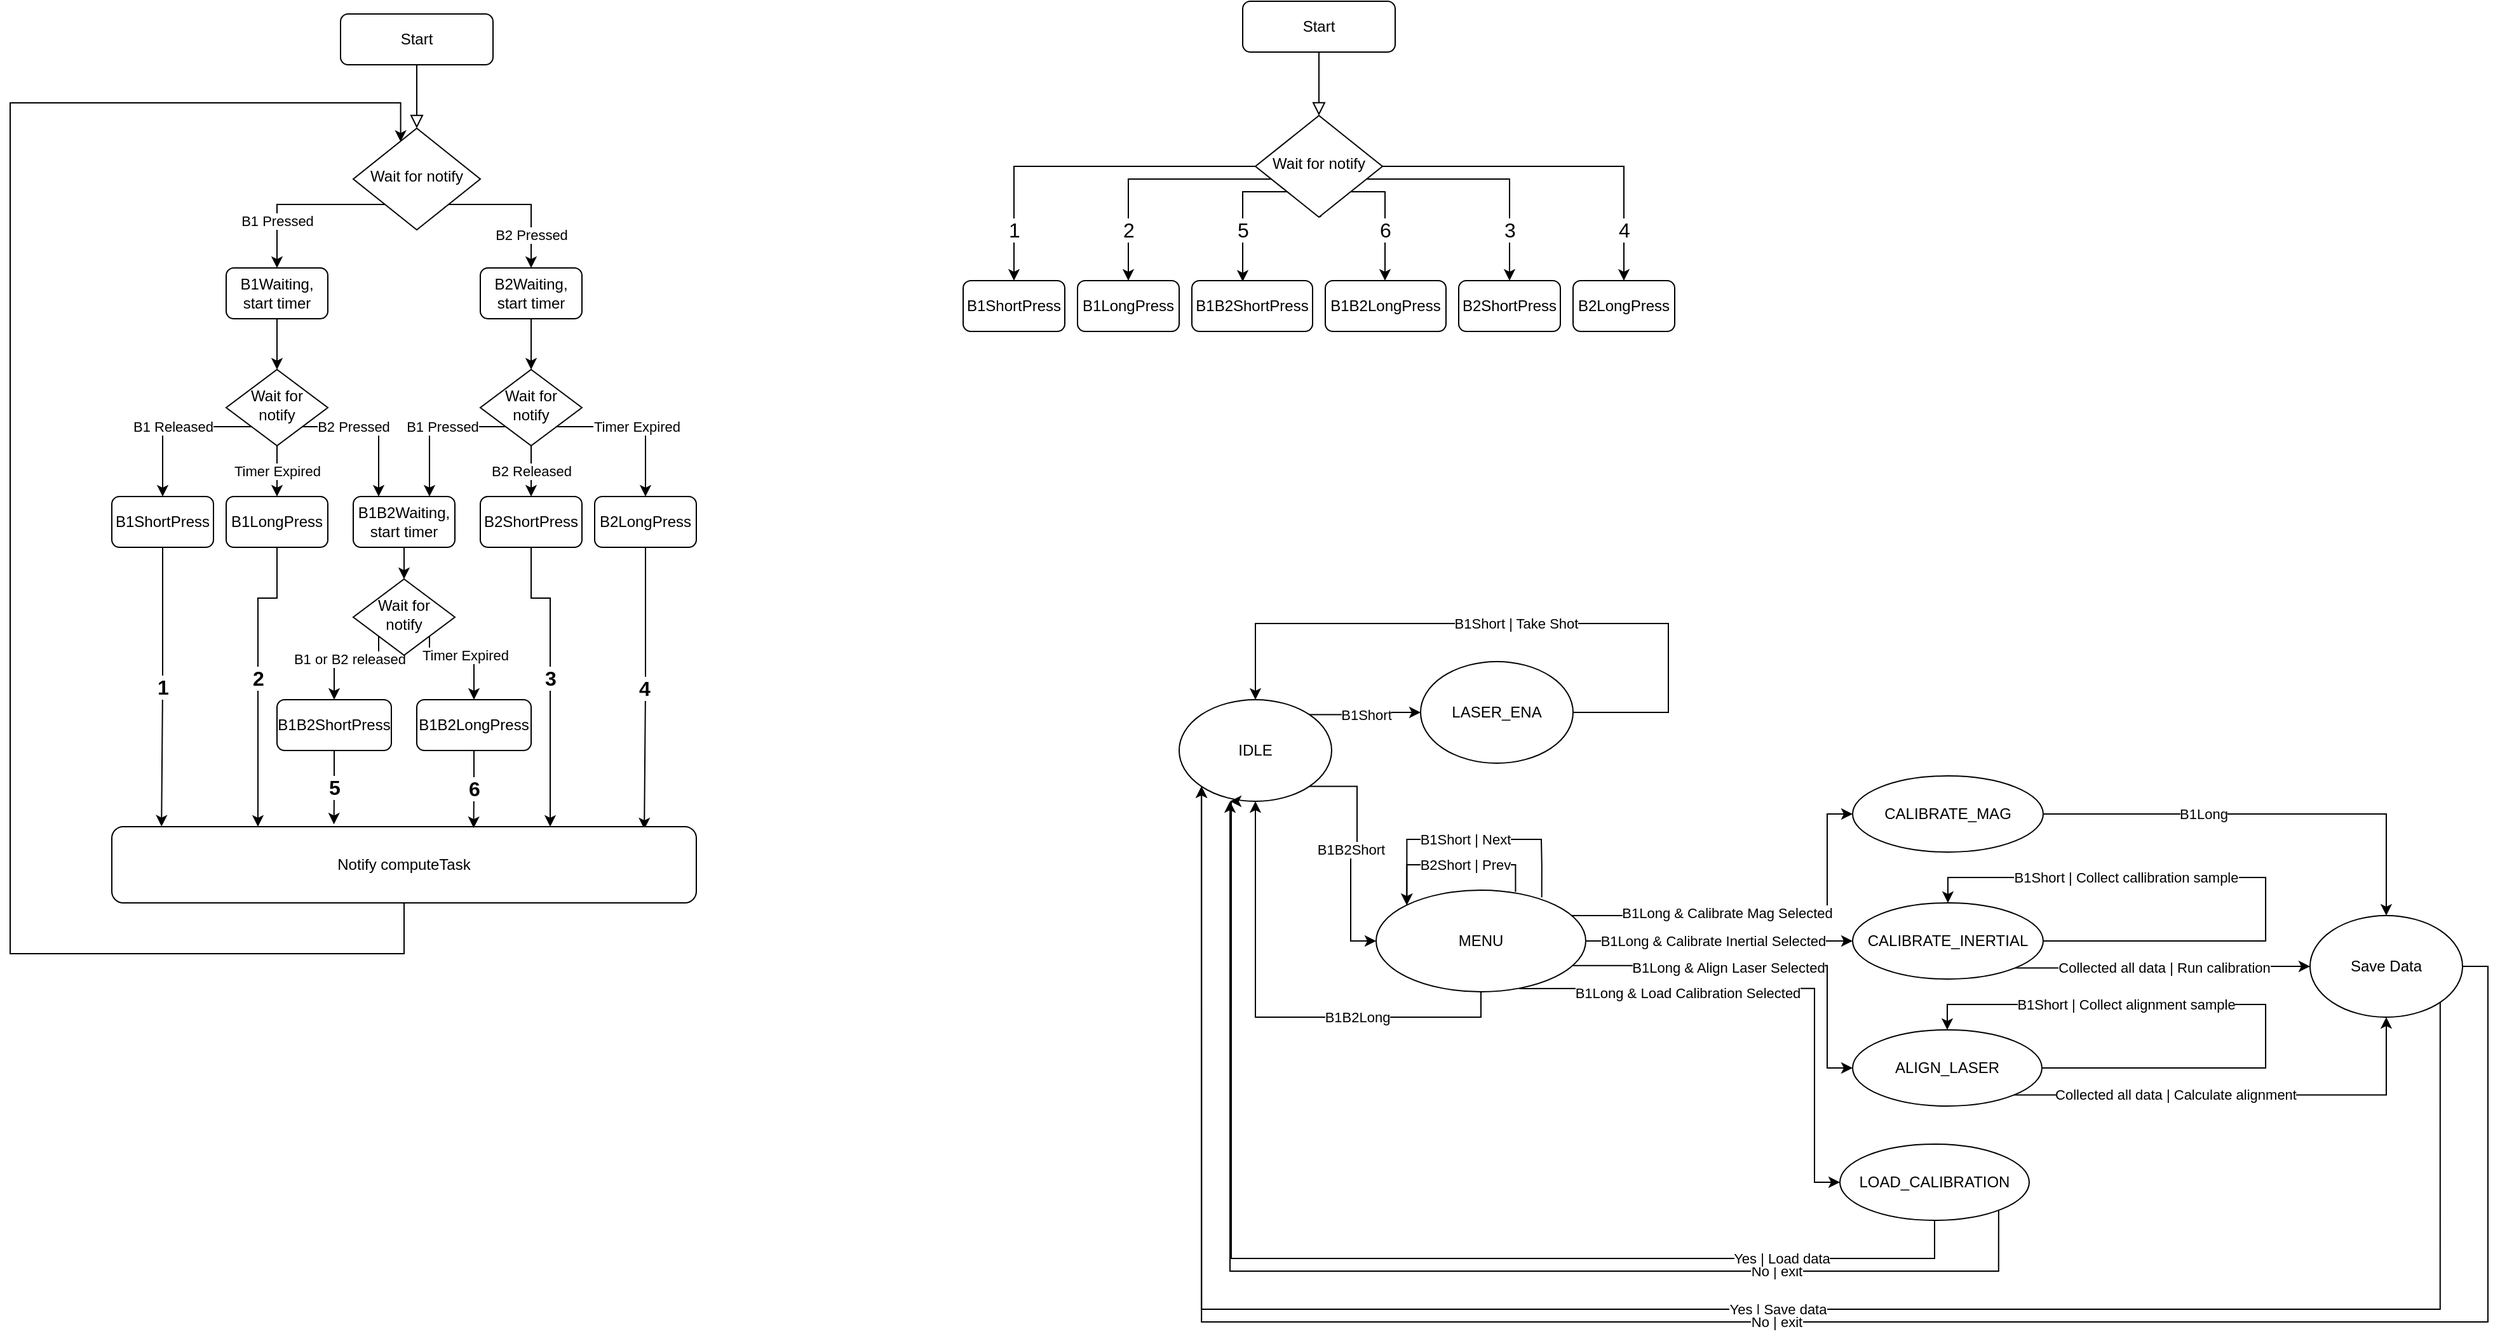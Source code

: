 <mxfile version="21.6.1" type="device">
  <diagram id="C5RBs43oDa-KdzZeNtuy" name="Page-1">
    <mxGraphModel dx="3827" dy="2049" grid="1" gridSize="10" guides="1" tooltips="1" connect="1" arrows="1" fold="1" page="1" pageScale="1" pageWidth="827" pageHeight="1169" math="0" shadow="0">
      <root>
        <mxCell id="WIyWlLk6GJQsqaUBKTNV-0" />
        <mxCell id="WIyWlLk6GJQsqaUBKTNV-1" parent="WIyWlLk6GJQsqaUBKTNV-0" />
        <mxCell id="WIyWlLk6GJQsqaUBKTNV-2" value="" style="rounded=0;html=1;jettySize=auto;orthogonalLoop=1;fontSize=11;endArrow=block;endFill=0;endSize=8;strokeWidth=1;shadow=0;labelBackgroundColor=none;edgeStyle=orthogonalEdgeStyle;" parent="WIyWlLk6GJQsqaUBKTNV-1" source="WIyWlLk6GJQsqaUBKTNV-3" target="WIyWlLk6GJQsqaUBKTNV-6" edge="1">
          <mxGeometry relative="1" as="geometry" />
        </mxCell>
        <mxCell id="WIyWlLk6GJQsqaUBKTNV-3" value="Start" style="rounded=1;whiteSpace=wrap;html=1;fontSize=12;glass=0;strokeWidth=1;shadow=0;" parent="WIyWlLk6GJQsqaUBKTNV-1" vertex="1">
          <mxGeometry x="-50" y="140" width="120" height="40" as="geometry" />
        </mxCell>
        <mxCell id="WIyWlLk6GJQsqaUBKTNV-6" value="Wait for notify" style="rhombus;whiteSpace=wrap;html=1;shadow=0;fontFamily=Helvetica;fontSize=12;align=center;strokeWidth=1;spacing=6;spacingTop=-4;" parent="WIyWlLk6GJQsqaUBKTNV-1" vertex="1">
          <mxGeometry x="-40" y="230" width="100" height="80" as="geometry" />
        </mxCell>
        <mxCell id="oFjfZr4AObZdsTJNsAlt-0" value="" style="rounded=0;html=1;jettySize=auto;orthogonalLoop=1;fontSize=11;endArrow=block;endFill=0;endSize=8;strokeWidth=1;shadow=0;labelBackgroundColor=none;edgeStyle=orthogonalEdgeStyle;" edge="1" parent="WIyWlLk6GJQsqaUBKTNV-1" source="oFjfZr4AObZdsTJNsAlt-1" target="oFjfZr4AObZdsTJNsAlt-4">
          <mxGeometry relative="1" as="geometry" />
        </mxCell>
        <mxCell id="oFjfZr4AObZdsTJNsAlt-1" value="Start" style="rounded=1;whiteSpace=wrap;html=1;fontSize=12;glass=0;strokeWidth=1;shadow=0;" vertex="1" parent="WIyWlLk6GJQsqaUBKTNV-1">
          <mxGeometry x="660" y="130" width="120" height="40" as="geometry" />
        </mxCell>
        <mxCell id="oFjfZr4AObZdsTJNsAlt-83" value="1" style="edgeStyle=orthogonalEdgeStyle;rounded=0;orthogonalLoop=1;jettySize=auto;html=1;exitX=0;exitY=0.5;exitDx=0;exitDy=0;entryX=0.5;entryY=0;entryDx=0;entryDy=0;fontSize=16;" edge="1" parent="WIyWlLk6GJQsqaUBKTNV-1" source="oFjfZr4AObZdsTJNsAlt-4" target="oFjfZr4AObZdsTJNsAlt-69">
          <mxGeometry x="0.714" relative="1" as="geometry">
            <mxPoint as="offset" />
          </mxGeometry>
        </mxCell>
        <mxCell id="oFjfZr4AObZdsTJNsAlt-84" value="2" style="edgeStyle=orthogonalEdgeStyle;rounded=0;orthogonalLoop=1;jettySize=auto;html=1;exitX=0;exitY=1;exitDx=0;exitDy=0;entryX=0.5;entryY=0;entryDx=0;entryDy=0;fontSize=16;" edge="1" parent="WIyWlLk6GJQsqaUBKTNV-1" source="oFjfZr4AObZdsTJNsAlt-4" target="oFjfZr4AObZdsTJNsAlt-71">
          <mxGeometry x="0.628" relative="1" as="geometry">
            <Array as="points">
              <mxPoint x="695" y="270" />
              <mxPoint x="570" y="270" />
            </Array>
            <mxPoint as="offset" />
          </mxGeometry>
        </mxCell>
        <mxCell id="oFjfZr4AObZdsTJNsAlt-85" value="3" style="edgeStyle=orthogonalEdgeStyle;rounded=0;orthogonalLoop=1;jettySize=auto;html=1;exitX=1;exitY=1;exitDx=0;exitDy=0;entryX=0.5;entryY=0;entryDx=0;entryDy=0;fontSize=16;" edge="1" parent="WIyWlLk6GJQsqaUBKTNV-1" source="oFjfZr4AObZdsTJNsAlt-4" target="oFjfZr4AObZdsTJNsAlt-73">
          <mxGeometry x="0.628" relative="1" as="geometry">
            <Array as="points">
              <mxPoint x="745" y="270" />
              <mxPoint x="870" y="270" />
            </Array>
            <mxPoint as="offset" />
          </mxGeometry>
        </mxCell>
        <mxCell id="oFjfZr4AObZdsTJNsAlt-86" value="4" style="edgeStyle=orthogonalEdgeStyle;rounded=0;orthogonalLoop=1;jettySize=auto;html=1;exitX=1;exitY=0.5;exitDx=0;exitDy=0;entryX=0.5;entryY=0;entryDx=0;entryDy=0;fontSize=16;" edge="1" parent="WIyWlLk6GJQsqaUBKTNV-1" source="oFjfZr4AObZdsTJNsAlt-4" target="oFjfZr4AObZdsTJNsAlt-72">
          <mxGeometry x="0.714" relative="1" as="geometry">
            <mxPoint as="offset" />
          </mxGeometry>
        </mxCell>
        <mxCell id="oFjfZr4AObZdsTJNsAlt-87" value="6" style="edgeStyle=orthogonalEdgeStyle;rounded=0;orthogonalLoop=1;jettySize=auto;html=1;exitX=0.5;exitY=1;exitDx=0;exitDy=0;fontSize=16;" edge="1" parent="WIyWlLk6GJQsqaUBKTNV-1" source="oFjfZr4AObZdsTJNsAlt-4" target="oFjfZr4AObZdsTJNsAlt-81">
          <mxGeometry x="0.437" relative="1" as="geometry">
            <Array as="points">
              <mxPoint x="720" y="280" />
              <mxPoint x="772" y="280" />
            </Array>
            <mxPoint as="offset" />
          </mxGeometry>
        </mxCell>
        <mxCell id="oFjfZr4AObZdsTJNsAlt-88" value="5" style="edgeStyle=orthogonalEdgeStyle;rounded=0;orthogonalLoop=1;jettySize=auto;html=1;exitX=0.5;exitY=1;exitDx=0;exitDy=0;entryX=0.408;entryY=0.019;entryDx=0;entryDy=0;entryPerimeter=0;fontSize=16;" edge="1" parent="WIyWlLk6GJQsqaUBKTNV-1">
          <mxGeometry x="0.464" relative="1" as="geometry">
            <mxPoint x="721.24" y="300" as="sourcePoint" />
            <mxPoint x="660.0" y="350.76" as="targetPoint" />
            <Array as="points">
              <mxPoint x="721" y="280" />
              <mxPoint x="660" y="280" />
            </Array>
            <mxPoint as="offset" />
          </mxGeometry>
        </mxCell>
        <mxCell id="oFjfZr4AObZdsTJNsAlt-4" value="Wait for notify" style="rhombus;whiteSpace=wrap;html=1;shadow=0;fontFamily=Helvetica;fontSize=12;align=center;strokeWidth=1;spacing=6;spacingTop=-4;" vertex="1" parent="WIyWlLk6GJQsqaUBKTNV-1">
          <mxGeometry x="670" y="220" width="100" height="80" as="geometry" />
        </mxCell>
        <mxCell id="oFjfZr4AObZdsTJNsAlt-30" value="B1 Pressed" style="edgeStyle=orthogonalEdgeStyle;rounded=0;orthogonalLoop=1;jettySize=auto;html=1;exitX=0;exitY=1;exitDx=0;exitDy=0;entryX=0.5;entryY=0;entryDx=0;entryDy=0;" edge="1" parent="WIyWlLk6GJQsqaUBKTNV-1" source="WIyWlLk6GJQsqaUBKTNV-6" target="oFjfZr4AObZdsTJNsAlt-26">
          <mxGeometry x="0.455" relative="1" as="geometry">
            <mxPoint x="-50" y="370" as="sourcePoint" />
            <Array as="points">
              <mxPoint x="-100" y="290" />
            </Array>
            <mxPoint as="offset" />
          </mxGeometry>
        </mxCell>
        <mxCell id="oFjfZr4AObZdsTJNsAlt-34" value="B2 Pressed" style="edgeStyle=orthogonalEdgeStyle;rounded=0;orthogonalLoop=1;jettySize=auto;html=1;exitX=1;exitY=1;exitDx=0;exitDy=0;entryX=0.5;entryY=0;entryDx=0;entryDy=0;" edge="1" parent="WIyWlLk6GJQsqaUBKTNV-1" source="WIyWlLk6GJQsqaUBKTNV-6" target="oFjfZr4AObZdsTJNsAlt-29">
          <mxGeometry x="0.538" relative="1" as="geometry">
            <mxPoint x="70" y="370" as="sourcePoint" />
            <Array as="points">
              <mxPoint x="100" y="290" />
            </Array>
            <mxPoint as="offset" />
          </mxGeometry>
        </mxCell>
        <mxCell id="oFjfZr4AObZdsTJNsAlt-39" value="" style="edgeStyle=orthogonalEdgeStyle;rounded=0;orthogonalLoop=1;jettySize=auto;html=1;" edge="1" parent="WIyWlLk6GJQsqaUBKTNV-1" source="oFjfZr4AObZdsTJNsAlt-26" target="oFjfZr4AObZdsTJNsAlt-36">
          <mxGeometry relative="1" as="geometry" />
        </mxCell>
        <mxCell id="oFjfZr4AObZdsTJNsAlt-26" value="B1Waiting, start timer" style="rounded=1;whiteSpace=wrap;html=1;" vertex="1" parent="WIyWlLk6GJQsqaUBKTNV-1">
          <mxGeometry x="-140" y="340" width="80" height="40" as="geometry" />
        </mxCell>
        <mxCell id="oFjfZr4AObZdsTJNsAlt-38" value="" style="edgeStyle=orthogonalEdgeStyle;rounded=0;orthogonalLoop=1;jettySize=auto;html=1;" edge="1" parent="WIyWlLk6GJQsqaUBKTNV-1" source="oFjfZr4AObZdsTJNsAlt-29" target="oFjfZr4AObZdsTJNsAlt-37">
          <mxGeometry relative="1" as="geometry" />
        </mxCell>
        <mxCell id="oFjfZr4AObZdsTJNsAlt-29" value="B2Waiting, start timer" style="rounded=1;whiteSpace=wrap;html=1;" vertex="1" parent="WIyWlLk6GJQsqaUBKTNV-1">
          <mxGeometry x="60" y="340" width="80" height="40" as="geometry" />
        </mxCell>
        <mxCell id="oFjfZr4AObZdsTJNsAlt-45" value="B1 Released" style="edgeStyle=orthogonalEdgeStyle;rounded=0;orthogonalLoop=1;jettySize=auto;html=1;exitX=0;exitY=1;exitDx=0;exitDy=0;entryX=0.5;entryY=0;entryDx=0;entryDy=0;" edge="1" parent="WIyWlLk6GJQsqaUBKTNV-1" source="oFjfZr4AObZdsTJNsAlt-36" target="oFjfZr4AObZdsTJNsAlt-42">
          <mxGeometry relative="1" as="geometry">
            <Array as="points">
              <mxPoint x="-190" y="465" />
            </Array>
          </mxGeometry>
        </mxCell>
        <mxCell id="oFjfZr4AObZdsTJNsAlt-46" value="B2 Pressed" style="edgeStyle=orthogonalEdgeStyle;rounded=0;orthogonalLoop=1;jettySize=auto;html=1;exitX=1;exitY=1;exitDx=0;exitDy=0;entryX=0.25;entryY=0;entryDx=0;entryDy=0;" edge="1" parent="WIyWlLk6GJQsqaUBKTNV-1" source="oFjfZr4AObZdsTJNsAlt-36" target="oFjfZr4AObZdsTJNsAlt-43">
          <mxGeometry x="-0.304" relative="1" as="geometry">
            <Array as="points">
              <mxPoint x="-20" y="465" />
            </Array>
            <mxPoint as="offset" />
          </mxGeometry>
        </mxCell>
        <mxCell id="oFjfZr4AObZdsTJNsAlt-54" value="Timer Expired" style="edgeStyle=orthogonalEdgeStyle;rounded=0;orthogonalLoop=1;jettySize=auto;html=1;" edge="1" parent="WIyWlLk6GJQsqaUBKTNV-1" source="oFjfZr4AObZdsTJNsAlt-36" target="oFjfZr4AObZdsTJNsAlt-47">
          <mxGeometry relative="1" as="geometry" />
        </mxCell>
        <mxCell id="oFjfZr4AObZdsTJNsAlt-36" value="Wait for notify" style="rhombus;whiteSpace=wrap;html=1;shadow=0;fontFamily=Helvetica;fontSize=12;align=center;strokeWidth=1;spacing=6;spacingTop=-4;" vertex="1" parent="WIyWlLk6GJQsqaUBKTNV-1">
          <mxGeometry x="-140" y="420" width="80" height="60" as="geometry" />
        </mxCell>
        <mxCell id="oFjfZr4AObZdsTJNsAlt-51" value="B1 Pressed" style="edgeStyle=orthogonalEdgeStyle;rounded=0;orthogonalLoop=1;jettySize=auto;html=1;exitX=0;exitY=1;exitDx=0;exitDy=0;entryX=0.75;entryY=0;entryDx=0;entryDy=0;" edge="1" parent="WIyWlLk6GJQsqaUBKTNV-1" source="oFjfZr4AObZdsTJNsAlt-37" target="oFjfZr4AObZdsTJNsAlt-43">
          <mxGeometry x="-0.13" relative="1" as="geometry">
            <mxPoint as="offset" />
          </mxGeometry>
        </mxCell>
        <mxCell id="oFjfZr4AObZdsTJNsAlt-52" value="B2 Released" style="edgeStyle=orthogonalEdgeStyle;rounded=0;orthogonalLoop=1;jettySize=auto;html=1;exitX=0.5;exitY=1;exitDx=0;exitDy=0;entryX=0.5;entryY=0;entryDx=0;entryDy=0;" edge="1" parent="WIyWlLk6GJQsqaUBKTNV-1" source="oFjfZr4AObZdsTJNsAlt-37" target="oFjfZr4AObZdsTJNsAlt-50">
          <mxGeometry relative="1" as="geometry" />
        </mxCell>
        <mxCell id="oFjfZr4AObZdsTJNsAlt-53" value="Timer Expired" style="edgeStyle=orthogonalEdgeStyle;rounded=0;orthogonalLoop=1;jettySize=auto;html=1;exitX=1;exitY=1;exitDx=0;exitDy=0;entryX=0.5;entryY=0;entryDx=0;entryDy=0;" edge="1" parent="WIyWlLk6GJQsqaUBKTNV-1" source="oFjfZr4AObZdsTJNsAlt-37" target="oFjfZr4AObZdsTJNsAlt-49">
          <mxGeometry relative="1" as="geometry" />
        </mxCell>
        <mxCell id="oFjfZr4AObZdsTJNsAlt-37" value="Wait for notify" style="rhombus;whiteSpace=wrap;html=1;shadow=0;fontFamily=Helvetica;fontSize=12;align=center;strokeWidth=1;spacing=6;spacingTop=-4;" vertex="1" parent="WIyWlLk6GJQsqaUBKTNV-1">
          <mxGeometry x="60" y="420" width="80" height="60" as="geometry" />
        </mxCell>
        <mxCell id="oFjfZr4AObZdsTJNsAlt-56" value="1" style="edgeStyle=orthogonalEdgeStyle;rounded=0;orthogonalLoop=1;jettySize=auto;html=1;exitX=0.5;exitY=1;exitDx=0;exitDy=0;entryX=0.085;entryY=-0.003;entryDx=0;entryDy=0;entryPerimeter=0;fontStyle=1;strokeWidth=1;fontSize=16;" edge="1" parent="WIyWlLk6GJQsqaUBKTNV-1" source="oFjfZr4AObZdsTJNsAlt-42" target="oFjfZr4AObZdsTJNsAlt-55">
          <mxGeometry relative="1" as="geometry" />
        </mxCell>
        <mxCell id="oFjfZr4AObZdsTJNsAlt-42" value="B1ShortPress" style="rounded=1;whiteSpace=wrap;html=1;" vertex="1" parent="WIyWlLk6GJQsqaUBKTNV-1">
          <mxGeometry x="-230" y="520" width="80" height="40" as="geometry" />
        </mxCell>
        <mxCell id="oFjfZr4AObZdsTJNsAlt-63" value="" style="edgeStyle=orthogonalEdgeStyle;rounded=0;orthogonalLoop=1;jettySize=auto;html=1;" edge="1" parent="WIyWlLk6GJQsqaUBKTNV-1" source="oFjfZr4AObZdsTJNsAlt-43" target="oFjfZr4AObZdsTJNsAlt-62">
          <mxGeometry relative="1" as="geometry" />
        </mxCell>
        <mxCell id="oFjfZr4AObZdsTJNsAlt-43" value="B1B2Waiting, start timer" style="rounded=1;whiteSpace=wrap;html=1;" vertex="1" parent="WIyWlLk6GJQsqaUBKTNV-1">
          <mxGeometry x="-40" y="520" width="80" height="40" as="geometry" />
        </mxCell>
        <mxCell id="oFjfZr4AObZdsTJNsAlt-57" value="2" style="edgeStyle=orthogonalEdgeStyle;rounded=0;orthogonalLoop=1;jettySize=auto;html=1;exitX=0.5;exitY=1;exitDx=0;exitDy=0;entryX=0.25;entryY=0;entryDx=0;entryDy=0;fontStyle=1;strokeWidth=1;fontSize=16;" edge="1" parent="WIyWlLk6GJQsqaUBKTNV-1" source="oFjfZr4AObZdsTJNsAlt-47" target="oFjfZr4AObZdsTJNsAlt-55">
          <mxGeometry relative="1" as="geometry">
            <Array as="points">
              <mxPoint x="-100" y="600" />
              <mxPoint x="-115" y="600" />
            </Array>
          </mxGeometry>
        </mxCell>
        <mxCell id="oFjfZr4AObZdsTJNsAlt-47" value="B1LongPress" style="rounded=1;whiteSpace=wrap;html=1;" vertex="1" parent="WIyWlLk6GJQsqaUBKTNV-1">
          <mxGeometry x="-140" y="520" width="80" height="40" as="geometry" />
        </mxCell>
        <mxCell id="oFjfZr4AObZdsTJNsAlt-60" value="4" style="edgeStyle=orthogonalEdgeStyle;rounded=0;orthogonalLoop=1;jettySize=auto;html=1;exitX=0.5;exitY=1;exitDx=0;exitDy=0;entryX=0.911;entryY=0.033;entryDx=0;entryDy=0;entryPerimeter=0;fontStyle=1;strokeWidth=1;fontSize=16;" edge="1" parent="WIyWlLk6GJQsqaUBKTNV-1" source="oFjfZr4AObZdsTJNsAlt-49" target="oFjfZr4AObZdsTJNsAlt-55">
          <mxGeometry relative="1" as="geometry">
            <mxPoint x="192" y="730" as="targetPoint" />
          </mxGeometry>
        </mxCell>
        <mxCell id="oFjfZr4AObZdsTJNsAlt-49" value="B2LongPress" style="rounded=1;whiteSpace=wrap;html=1;" vertex="1" parent="WIyWlLk6GJQsqaUBKTNV-1">
          <mxGeometry x="150" y="520" width="80" height="40" as="geometry" />
        </mxCell>
        <mxCell id="oFjfZr4AObZdsTJNsAlt-59" value="3" style="edgeStyle=orthogonalEdgeStyle;rounded=0;orthogonalLoop=1;jettySize=auto;html=1;exitX=0.5;exitY=1;exitDx=0;exitDy=0;entryX=0.75;entryY=0;entryDx=0;entryDy=0;fontStyle=1;strokeWidth=1;fontSize=16;" edge="1" parent="WIyWlLk6GJQsqaUBKTNV-1" source="oFjfZr4AObZdsTJNsAlt-50" target="oFjfZr4AObZdsTJNsAlt-55">
          <mxGeometry relative="1" as="geometry">
            <Array as="points">
              <mxPoint x="100" y="600" />
              <mxPoint x="115" y="600" />
            </Array>
          </mxGeometry>
        </mxCell>
        <mxCell id="oFjfZr4AObZdsTJNsAlt-50" value="B2ShortPress" style="rounded=1;whiteSpace=wrap;html=1;" vertex="1" parent="WIyWlLk6GJQsqaUBKTNV-1">
          <mxGeometry x="60" y="520" width="80" height="40" as="geometry" />
        </mxCell>
        <mxCell id="oFjfZr4AObZdsTJNsAlt-66" style="edgeStyle=orthogonalEdgeStyle;rounded=0;orthogonalLoop=1;jettySize=auto;html=1;exitX=0.5;exitY=1;exitDx=0;exitDy=0;entryX=0.373;entryY=0.133;entryDx=0;entryDy=0;entryPerimeter=0;" edge="1" parent="WIyWlLk6GJQsqaUBKTNV-1" source="oFjfZr4AObZdsTJNsAlt-55" target="WIyWlLk6GJQsqaUBKTNV-6">
          <mxGeometry relative="1" as="geometry">
            <Array as="points">
              <mxPoint y="880" />
              <mxPoint x="-310" y="880" />
              <mxPoint x="-310" y="210" />
              <mxPoint x="-3" y="210" />
            </Array>
          </mxGeometry>
        </mxCell>
        <mxCell id="oFjfZr4AObZdsTJNsAlt-55" value="Notify computeTask" style="rounded=1;whiteSpace=wrap;html=1;" vertex="1" parent="WIyWlLk6GJQsqaUBKTNV-1">
          <mxGeometry x="-230" y="780" width="460" height="60" as="geometry" />
        </mxCell>
        <mxCell id="oFjfZr4AObZdsTJNsAlt-64" value="B1 or B2 released" style="edgeStyle=orthogonalEdgeStyle;rounded=0;orthogonalLoop=1;jettySize=auto;html=1;exitX=0;exitY=1;exitDx=0;exitDy=0;entryX=0.5;entryY=0;entryDx=0;entryDy=0;" edge="1" parent="WIyWlLk6GJQsqaUBKTNV-1" source="oFjfZr4AObZdsTJNsAlt-62" target="oFjfZr4AObZdsTJNsAlt-74">
          <mxGeometry x="-0.097" y="3" relative="1" as="geometry">
            <Array as="points">
              <mxPoint x="-20" y="645" />
              <mxPoint x="-55" y="645" />
            </Array>
            <mxPoint as="offset" />
          </mxGeometry>
        </mxCell>
        <mxCell id="oFjfZr4AObZdsTJNsAlt-65" value="Timer Expired" style="edgeStyle=orthogonalEdgeStyle;rounded=0;orthogonalLoop=1;jettySize=auto;html=1;exitX=1;exitY=1;exitDx=0;exitDy=0;entryX=0.5;entryY=0;entryDx=0;entryDy=0;" edge="1" parent="WIyWlLk6GJQsqaUBKTNV-1" source="oFjfZr4AObZdsTJNsAlt-62" target="oFjfZr4AObZdsTJNsAlt-75">
          <mxGeometry relative="1" as="geometry">
            <mxPoint x="60" y="730" as="targetPoint" />
            <Array as="points">
              <mxPoint x="20" y="645" />
              <mxPoint x="55" y="645" />
            </Array>
          </mxGeometry>
        </mxCell>
        <mxCell id="oFjfZr4AObZdsTJNsAlt-62" value="Wait for notify" style="rhombus;whiteSpace=wrap;html=1;shadow=0;fontFamily=Helvetica;fontSize=12;align=center;strokeWidth=1;spacing=6;spacingTop=-4;" vertex="1" parent="WIyWlLk6GJQsqaUBKTNV-1">
          <mxGeometry x="-40" y="585" width="80" height="60" as="geometry" />
        </mxCell>
        <mxCell id="oFjfZr4AObZdsTJNsAlt-69" value="B1ShortPress" style="rounded=1;whiteSpace=wrap;html=1;" vertex="1" parent="WIyWlLk6GJQsqaUBKTNV-1">
          <mxGeometry x="440" y="350" width="80" height="40" as="geometry" />
        </mxCell>
        <mxCell id="oFjfZr4AObZdsTJNsAlt-71" value="B1LongPress" style="rounded=1;whiteSpace=wrap;html=1;" vertex="1" parent="WIyWlLk6GJQsqaUBKTNV-1">
          <mxGeometry x="530" y="350" width="80" height="40" as="geometry" />
        </mxCell>
        <mxCell id="oFjfZr4AObZdsTJNsAlt-72" value="B2LongPress" style="rounded=1;whiteSpace=wrap;html=1;" vertex="1" parent="WIyWlLk6GJQsqaUBKTNV-1">
          <mxGeometry x="920" y="350" width="80" height="40" as="geometry" />
        </mxCell>
        <mxCell id="oFjfZr4AObZdsTJNsAlt-73" value="B2ShortPress" style="rounded=1;whiteSpace=wrap;html=1;" vertex="1" parent="WIyWlLk6GJQsqaUBKTNV-1">
          <mxGeometry x="830" y="350" width="80" height="40" as="geometry" />
        </mxCell>
        <mxCell id="oFjfZr4AObZdsTJNsAlt-80" value="5" style="edgeStyle=orthogonalEdgeStyle;rounded=0;orthogonalLoop=1;jettySize=auto;html=1;exitX=0.5;exitY=1;exitDx=0;exitDy=0;entryX=0.38;entryY=-0.031;entryDx=0;entryDy=0;entryPerimeter=0;fontStyle=1;strokeWidth=1;fontSize=16;" edge="1" parent="WIyWlLk6GJQsqaUBKTNV-1" source="oFjfZr4AObZdsTJNsAlt-74" target="oFjfZr4AObZdsTJNsAlt-55">
          <mxGeometry relative="1" as="geometry" />
        </mxCell>
        <mxCell id="oFjfZr4AObZdsTJNsAlt-74" value="B1B2ShortPress" style="rounded=1;whiteSpace=wrap;html=1;" vertex="1" parent="WIyWlLk6GJQsqaUBKTNV-1">
          <mxGeometry x="-100" y="680" width="90" height="40" as="geometry" />
        </mxCell>
        <mxCell id="oFjfZr4AObZdsTJNsAlt-78" value="6" style="edgeStyle=orthogonalEdgeStyle;rounded=0;orthogonalLoop=1;jettySize=auto;html=1;exitX=0.5;exitY=1;exitDx=0;exitDy=0;entryX=0.619;entryY=0.018;entryDx=0;entryDy=0;entryPerimeter=0;fontStyle=1;strokeWidth=1;fontSize=16;" edge="1" parent="WIyWlLk6GJQsqaUBKTNV-1" source="oFjfZr4AObZdsTJNsAlt-75" target="oFjfZr4AObZdsTJNsAlt-55">
          <mxGeometry relative="1" as="geometry" />
        </mxCell>
        <mxCell id="oFjfZr4AObZdsTJNsAlt-75" value="B1B2LongPress" style="rounded=1;whiteSpace=wrap;html=1;" vertex="1" parent="WIyWlLk6GJQsqaUBKTNV-1">
          <mxGeometry x="10" y="680" width="90" height="40" as="geometry" />
        </mxCell>
        <mxCell id="oFjfZr4AObZdsTJNsAlt-81" value="B1B2LongPress" style="rounded=1;whiteSpace=wrap;html=1;" vertex="1" parent="WIyWlLk6GJQsqaUBKTNV-1">
          <mxGeometry x="725" y="350" width="95" height="40" as="geometry" />
        </mxCell>
        <mxCell id="oFjfZr4AObZdsTJNsAlt-82" value="B1B2ShortPress" style="rounded=1;whiteSpace=wrap;html=1;" vertex="1" parent="WIyWlLk6GJQsqaUBKTNV-1">
          <mxGeometry x="620" y="350" width="95" height="40" as="geometry" />
        </mxCell>
        <mxCell id="oFjfZr4AObZdsTJNsAlt-102" value="B1Long &amp;amp; Align Laser Selected" style="edgeStyle=orthogonalEdgeStyle;rounded=0;orthogonalLoop=1;jettySize=auto;html=1;exitX=0.94;exitY=0.742;exitDx=0;exitDy=0;entryX=0;entryY=0.5;entryDx=0;entryDy=0;exitPerimeter=0;" edge="1" parent="WIyWlLk6GJQsqaUBKTNV-1" source="oFjfZr4AObZdsTJNsAlt-91" target="oFjfZr4AObZdsTJNsAlt-95">
          <mxGeometry x="-0.188" y="-2" relative="1" as="geometry">
            <Array as="points">
              <mxPoint x="1120" y="889" />
              <mxPoint x="1120" y="970" />
            </Array>
            <mxPoint as="offset" />
          </mxGeometry>
        </mxCell>
        <mxCell id="oFjfZr4AObZdsTJNsAlt-107" value="B1Long &amp;amp; Calibrate Inertial Selected" style="edgeStyle=orthogonalEdgeStyle;rounded=0;orthogonalLoop=1;jettySize=auto;html=1;exitX=1;exitY=0.5;exitDx=0;exitDy=0;entryX=0;entryY=0.5;entryDx=0;entryDy=0;" edge="1" parent="WIyWlLk6GJQsqaUBKTNV-1" source="oFjfZr4AObZdsTJNsAlt-91" target="oFjfZr4AObZdsTJNsAlt-94">
          <mxGeometry x="-0.048" relative="1" as="geometry">
            <mxPoint as="offset" />
          </mxGeometry>
        </mxCell>
        <mxCell id="oFjfZr4AObZdsTJNsAlt-108" value="B1Long &amp;amp; Calibrate Mag Selected" style="edgeStyle=orthogonalEdgeStyle;rounded=0;orthogonalLoop=1;jettySize=auto;html=1;exitX=0.937;exitY=0.268;exitDx=0;exitDy=0;entryX=0;entryY=0.5;entryDx=0;entryDy=0;exitPerimeter=0;" edge="1" parent="WIyWlLk6GJQsqaUBKTNV-1" source="oFjfZr4AObZdsTJNsAlt-91" target="oFjfZr4AObZdsTJNsAlt-96">
          <mxGeometry x="-0.188" y="2" relative="1" as="geometry">
            <Array as="points">
              <mxPoint x="920" y="850" />
              <mxPoint x="1120" y="850" />
              <mxPoint x="1120" y="770" />
            </Array>
            <mxPoint as="offset" />
          </mxGeometry>
        </mxCell>
        <mxCell id="oFjfZr4AObZdsTJNsAlt-117" value="B1B2Long" style="edgeStyle=orthogonalEdgeStyle;rounded=0;orthogonalLoop=1;jettySize=auto;html=1;exitX=0.5;exitY=1;exitDx=0;exitDy=0;entryX=0.5;entryY=1;entryDx=0;entryDy=0;" edge="1" parent="WIyWlLk6GJQsqaUBKTNV-1" source="oFjfZr4AObZdsTJNsAlt-91" target="oFjfZr4AObZdsTJNsAlt-92">
          <mxGeometry x="-0.359" relative="1" as="geometry">
            <mxPoint as="offset" />
          </mxGeometry>
        </mxCell>
        <mxCell id="oFjfZr4AObZdsTJNsAlt-150" style="edgeStyle=orthogonalEdgeStyle;rounded=0;orthogonalLoop=1;jettySize=auto;html=1;exitX=0.683;exitY=0.968;exitDx=0;exitDy=0;entryX=0;entryY=0.5;entryDx=0;entryDy=0;exitPerimeter=0;" edge="1" parent="WIyWlLk6GJQsqaUBKTNV-1" source="oFjfZr4AObZdsTJNsAlt-91" target="oFjfZr4AObZdsTJNsAlt-149">
          <mxGeometry relative="1" as="geometry">
            <Array as="points">
              <mxPoint x="1110" y="907" />
              <mxPoint x="1110" y="1060" />
            </Array>
          </mxGeometry>
        </mxCell>
        <mxCell id="oFjfZr4AObZdsTJNsAlt-157" value="B1Long &amp;amp; Load Calibration Selected" style="edgeLabel;html=1;align=center;verticalAlign=middle;resizable=0;points=[];" vertex="1" connectable="0" parent="oFjfZr4AObZdsTJNsAlt-150">
          <mxGeometry x="0.103" y="4" relative="1" as="geometry">
            <mxPoint x="-91" y="7" as="offset" />
          </mxGeometry>
        </mxCell>
        <mxCell id="oFjfZr4AObZdsTJNsAlt-91" value="MENU" style="ellipse;whiteSpace=wrap;html=1;" vertex="1" parent="WIyWlLk6GJQsqaUBKTNV-1">
          <mxGeometry x="765" y="830" width="165" height="80" as="geometry" />
        </mxCell>
        <mxCell id="oFjfZr4AObZdsTJNsAlt-103" value="B1Short" style="edgeStyle=orthogonalEdgeStyle;rounded=0;orthogonalLoop=1;jettySize=auto;html=1;exitX=1;exitY=0;exitDx=0;exitDy=0;entryX=0;entryY=0.5;entryDx=0;entryDy=0;" edge="1" parent="WIyWlLk6GJQsqaUBKTNV-1" source="oFjfZr4AObZdsTJNsAlt-92" target="oFjfZr4AObZdsTJNsAlt-93">
          <mxGeometry relative="1" as="geometry" />
        </mxCell>
        <mxCell id="oFjfZr4AObZdsTJNsAlt-104" value="B1B2Short" style="edgeStyle=orthogonalEdgeStyle;rounded=0;orthogonalLoop=1;jettySize=auto;html=1;exitX=1;exitY=1;exitDx=0;exitDy=0;entryX=0;entryY=0.5;entryDx=0;entryDy=0;" edge="1" parent="WIyWlLk6GJQsqaUBKTNV-1" source="oFjfZr4AObZdsTJNsAlt-92" target="oFjfZr4AObZdsTJNsAlt-91">
          <mxGeometry relative="1" as="geometry" />
        </mxCell>
        <mxCell id="oFjfZr4AObZdsTJNsAlt-92" value="IDLE" style="ellipse;whiteSpace=wrap;html=1;" vertex="1" parent="WIyWlLk6GJQsqaUBKTNV-1">
          <mxGeometry x="610" y="680" width="120" height="80" as="geometry" />
        </mxCell>
        <mxCell id="oFjfZr4AObZdsTJNsAlt-123" value="B1Short | Take Shot" style="edgeStyle=orthogonalEdgeStyle;rounded=0;orthogonalLoop=1;jettySize=auto;html=1;exitX=1;exitY=0.5;exitDx=0;exitDy=0;entryX=0.5;entryY=0;entryDx=0;entryDy=0;" edge="1" parent="WIyWlLk6GJQsqaUBKTNV-1" source="oFjfZr4AObZdsTJNsAlt-93" target="oFjfZr4AObZdsTJNsAlt-92">
          <mxGeometry relative="1" as="geometry">
            <Array as="points">
              <mxPoint x="995" y="690" />
              <mxPoint x="995" y="620" />
              <mxPoint x="670" y="620" />
            </Array>
          </mxGeometry>
        </mxCell>
        <mxCell id="oFjfZr4AObZdsTJNsAlt-93" value="LASER_ENA" style="ellipse;whiteSpace=wrap;html=1;" vertex="1" parent="WIyWlLk6GJQsqaUBKTNV-1">
          <mxGeometry x="800" y="650" width="120" height="80" as="geometry" />
        </mxCell>
        <mxCell id="oFjfZr4AObZdsTJNsAlt-141" value="Collected all data | Run calibration" style="edgeStyle=orthogonalEdgeStyle;rounded=0;orthogonalLoop=1;jettySize=auto;html=1;exitX=1;exitY=1;exitDx=0;exitDy=0;entryX=0;entryY=0.5;entryDx=0;entryDy=0;" edge="1" parent="WIyWlLk6GJQsqaUBKTNV-1" source="oFjfZr4AObZdsTJNsAlt-94" target="oFjfZr4AObZdsTJNsAlt-137">
          <mxGeometry relative="1" as="geometry" />
        </mxCell>
        <mxCell id="oFjfZr4AObZdsTJNsAlt-94" value="CALIBRATE_INERTIAL" style="ellipse;whiteSpace=wrap;html=1;" vertex="1" parent="WIyWlLk6GJQsqaUBKTNV-1">
          <mxGeometry x="1140" y="840" width="150" height="60" as="geometry" />
        </mxCell>
        <mxCell id="oFjfZr4AObZdsTJNsAlt-140" value="Collected all data | Calculate alignment" style="edgeStyle=orthogonalEdgeStyle;rounded=0;orthogonalLoop=1;jettySize=auto;html=1;exitX=1;exitY=1;exitDx=0;exitDy=0;" edge="1" parent="WIyWlLk6GJQsqaUBKTNV-1" source="oFjfZr4AObZdsTJNsAlt-95" target="oFjfZr4AObZdsTJNsAlt-137">
          <mxGeometry x="-0.285" relative="1" as="geometry">
            <mxPoint as="offset" />
          </mxGeometry>
        </mxCell>
        <mxCell id="oFjfZr4AObZdsTJNsAlt-95" value="ALIGN_LASER" style="ellipse;whiteSpace=wrap;html=1;" vertex="1" parent="WIyWlLk6GJQsqaUBKTNV-1">
          <mxGeometry x="1140" y="940" width="149" height="60" as="geometry" />
        </mxCell>
        <mxCell id="oFjfZr4AObZdsTJNsAlt-138" value="B1Long" style="edgeStyle=orthogonalEdgeStyle;rounded=0;orthogonalLoop=1;jettySize=auto;html=1;exitX=1;exitY=0.5;exitDx=0;exitDy=0;entryX=0.5;entryY=0;entryDx=0;entryDy=0;" edge="1" parent="WIyWlLk6GJQsqaUBKTNV-1" source="oFjfZr4AObZdsTJNsAlt-96" target="oFjfZr4AObZdsTJNsAlt-137">
          <mxGeometry x="-0.284" relative="1" as="geometry">
            <mxPoint as="offset" />
          </mxGeometry>
        </mxCell>
        <mxCell id="oFjfZr4AObZdsTJNsAlt-96" value="CALIBRATE_MAG" style="ellipse;whiteSpace=wrap;html=1;" vertex="1" parent="WIyWlLk6GJQsqaUBKTNV-1">
          <mxGeometry x="1140" y="740" width="150" height="60" as="geometry" />
        </mxCell>
        <mxCell id="oFjfZr4AObZdsTJNsAlt-129" value="B1Short | Collect callibration sample" style="edgeStyle=orthogonalEdgeStyle;rounded=0;orthogonalLoop=1;jettySize=auto;html=1;exitX=1;exitY=0.5;exitDx=0;exitDy=0;entryX=0.5;entryY=0;entryDx=0;entryDy=0;" edge="1" parent="WIyWlLk6GJQsqaUBKTNV-1" source="oFjfZr4AObZdsTJNsAlt-94" target="oFjfZr4AObZdsTJNsAlt-94">
          <mxGeometry x="0.353" relative="1" as="geometry">
            <Array as="points">
              <mxPoint x="1465.06" y="870" />
              <mxPoint x="1465.06" y="820" />
              <mxPoint x="1215.06" y="820" />
            </Array>
            <mxPoint as="offset" />
          </mxGeometry>
        </mxCell>
        <mxCell id="oFjfZr4AObZdsTJNsAlt-130" value="B1Short | Collect alignment sample" style="edgeStyle=orthogonalEdgeStyle;rounded=0;orthogonalLoop=1;jettySize=auto;html=1;exitX=1;exitY=0.5;exitDx=0;exitDy=0;entryX=0.5;entryY=0;entryDx=0;entryDy=0;" edge="1" parent="WIyWlLk6GJQsqaUBKTNV-1">
          <mxGeometry x="0.353" relative="1" as="geometry">
            <mxPoint x="1289.0" y="970" as="sourcePoint" />
            <mxPoint x="1214.5" y="940" as="targetPoint" />
            <Array as="points">
              <mxPoint x="1465.06" y="970" />
              <mxPoint x="1465.06" y="920" />
              <mxPoint x="1214.06" y="920" />
            </Array>
            <mxPoint as="offset" />
          </mxGeometry>
        </mxCell>
        <mxCell id="oFjfZr4AObZdsTJNsAlt-143" value="Yes | Save data" style="edgeStyle=orthogonalEdgeStyle;rounded=0;orthogonalLoop=1;jettySize=auto;html=1;exitX=1;exitY=1;exitDx=0;exitDy=0;entryX=0;entryY=1;entryDx=0;entryDy=0;" edge="1" parent="WIyWlLk6GJQsqaUBKTNV-1" source="oFjfZr4AObZdsTJNsAlt-137" target="oFjfZr4AObZdsTJNsAlt-92">
          <mxGeometry x="-0.062" relative="1" as="geometry">
            <Array as="points">
              <mxPoint x="1602" y="1160" />
              <mxPoint x="628" y="1160" />
            </Array>
            <mxPoint as="offset" />
          </mxGeometry>
        </mxCell>
        <mxCell id="oFjfZr4AObZdsTJNsAlt-144" value="No | exit" style="edgeStyle=orthogonalEdgeStyle;rounded=0;orthogonalLoop=1;jettySize=auto;html=1;exitX=1;exitY=0.5;exitDx=0;exitDy=0;entryX=0;entryY=1;entryDx=0;entryDy=0;" edge="1" parent="WIyWlLk6GJQsqaUBKTNV-1" source="oFjfZr4AObZdsTJNsAlt-137" target="oFjfZr4AObZdsTJNsAlt-92">
          <mxGeometry x="-0.008" relative="1" as="geometry">
            <Array as="points">
              <mxPoint x="1640" y="890" />
              <mxPoint x="1640" y="1170" />
              <mxPoint x="628" y="1170" />
            </Array>
            <mxPoint as="offset" />
          </mxGeometry>
        </mxCell>
        <mxCell id="oFjfZr4AObZdsTJNsAlt-137" value="Save Data" style="ellipse;whiteSpace=wrap;html=1;" vertex="1" parent="WIyWlLk6GJQsqaUBKTNV-1">
          <mxGeometry x="1500" y="850" width="120" height="80" as="geometry" />
        </mxCell>
        <mxCell id="oFjfZr4AObZdsTJNsAlt-146" value="B1Short | Next" style="edgeStyle=orthogonalEdgeStyle;rounded=0;orthogonalLoop=1;jettySize=auto;html=1;exitX=0.79;exitY=0.071;exitDx=0;exitDy=0;entryX=0;entryY=0;entryDx=0;entryDy=0;exitPerimeter=0;" edge="1" parent="WIyWlLk6GJQsqaUBKTNV-1" source="oFjfZr4AObZdsTJNsAlt-91" target="oFjfZr4AObZdsTJNsAlt-91">
          <mxGeometry x="0.041" relative="1" as="geometry">
            <Array as="points">
              <mxPoint x="895" y="810" />
              <mxPoint x="895" y="790" />
              <mxPoint x="789" y="790" />
            </Array>
            <mxPoint as="offset" />
          </mxGeometry>
        </mxCell>
        <mxCell id="oFjfZr4AObZdsTJNsAlt-147" style="edgeStyle=orthogonalEdgeStyle;rounded=0;orthogonalLoop=1;jettySize=auto;html=1;exitX=0.665;exitY=0.017;exitDx=0;exitDy=0;entryX=0;entryY=0;entryDx=0;entryDy=0;exitPerimeter=0;" edge="1" parent="WIyWlLk6GJQsqaUBKTNV-1" source="oFjfZr4AObZdsTJNsAlt-91" target="oFjfZr4AObZdsTJNsAlt-91">
          <mxGeometry relative="1" as="geometry">
            <Array as="points">
              <mxPoint x="875" y="810" />
              <mxPoint x="789" y="810" />
            </Array>
          </mxGeometry>
        </mxCell>
        <mxCell id="oFjfZr4AObZdsTJNsAlt-148" value="B2Short | Prev" style="edgeLabel;html=1;align=center;verticalAlign=middle;resizable=0;points=[];" vertex="1" connectable="0" parent="oFjfZr4AObZdsTJNsAlt-147">
          <mxGeometry x="-0.079" y="-2" relative="1" as="geometry">
            <mxPoint x="3" y="2" as="offset" />
          </mxGeometry>
        </mxCell>
        <mxCell id="oFjfZr4AObZdsTJNsAlt-152" value="No | exit" style="edgeStyle=orthogonalEdgeStyle;rounded=0;orthogonalLoop=1;jettySize=auto;html=1;exitX=1;exitY=1;exitDx=0;exitDy=0;entryX=0.352;entryY=1.04;entryDx=0;entryDy=0;entryPerimeter=0;" edge="1" parent="WIyWlLk6GJQsqaUBKTNV-1">
          <mxGeometry x="-0.558" relative="1" as="geometry">
            <mxPoint x="1254.94" y="1078.021" as="sourcePoint" />
            <mxPoint x="650.02" y="760.0" as="targetPoint" />
            <Array as="points">
              <mxPoint x="1255" y="1130" />
              <mxPoint x="650" y="1130" />
            </Array>
            <mxPoint as="offset" />
          </mxGeometry>
        </mxCell>
        <mxCell id="oFjfZr4AObZdsTJNsAlt-153" value="Yes | Load data" style="edgeStyle=orthogonalEdgeStyle;rounded=0;orthogonalLoop=1;jettySize=auto;html=1;exitX=0.5;exitY=1;exitDx=0;exitDy=0;" edge="1" parent="WIyWlLk6GJQsqaUBKTNV-1" source="oFjfZr4AObZdsTJNsAlt-149">
          <mxGeometry x="-0.68" relative="1" as="geometry">
            <mxPoint x="1184.5" y="1090" as="sourcePoint" />
            <mxPoint x="650" y="760" as="targetPoint" />
            <Array as="points">
              <mxPoint x="1205" y="1120" />
              <mxPoint x="651" y="1120" />
              <mxPoint x="651" y="760" />
            </Array>
            <mxPoint as="offset" />
          </mxGeometry>
        </mxCell>
        <mxCell id="oFjfZr4AObZdsTJNsAlt-149" value="LOAD_CALIBRATION" style="ellipse;whiteSpace=wrap;html=1;" vertex="1" parent="WIyWlLk6GJQsqaUBKTNV-1">
          <mxGeometry x="1130" y="1030" width="149" height="60" as="geometry" />
        </mxCell>
      </root>
    </mxGraphModel>
  </diagram>
</mxfile>
